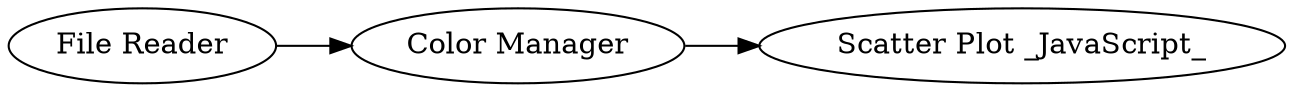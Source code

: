 digraph {
	1 [label="File Reader"]
	3 [label="Color Manager"]
	4 [label="Scatter Plot _JavaScript_"]
	1 -> 3
	3 -> 4
	rankdir=LR
}
